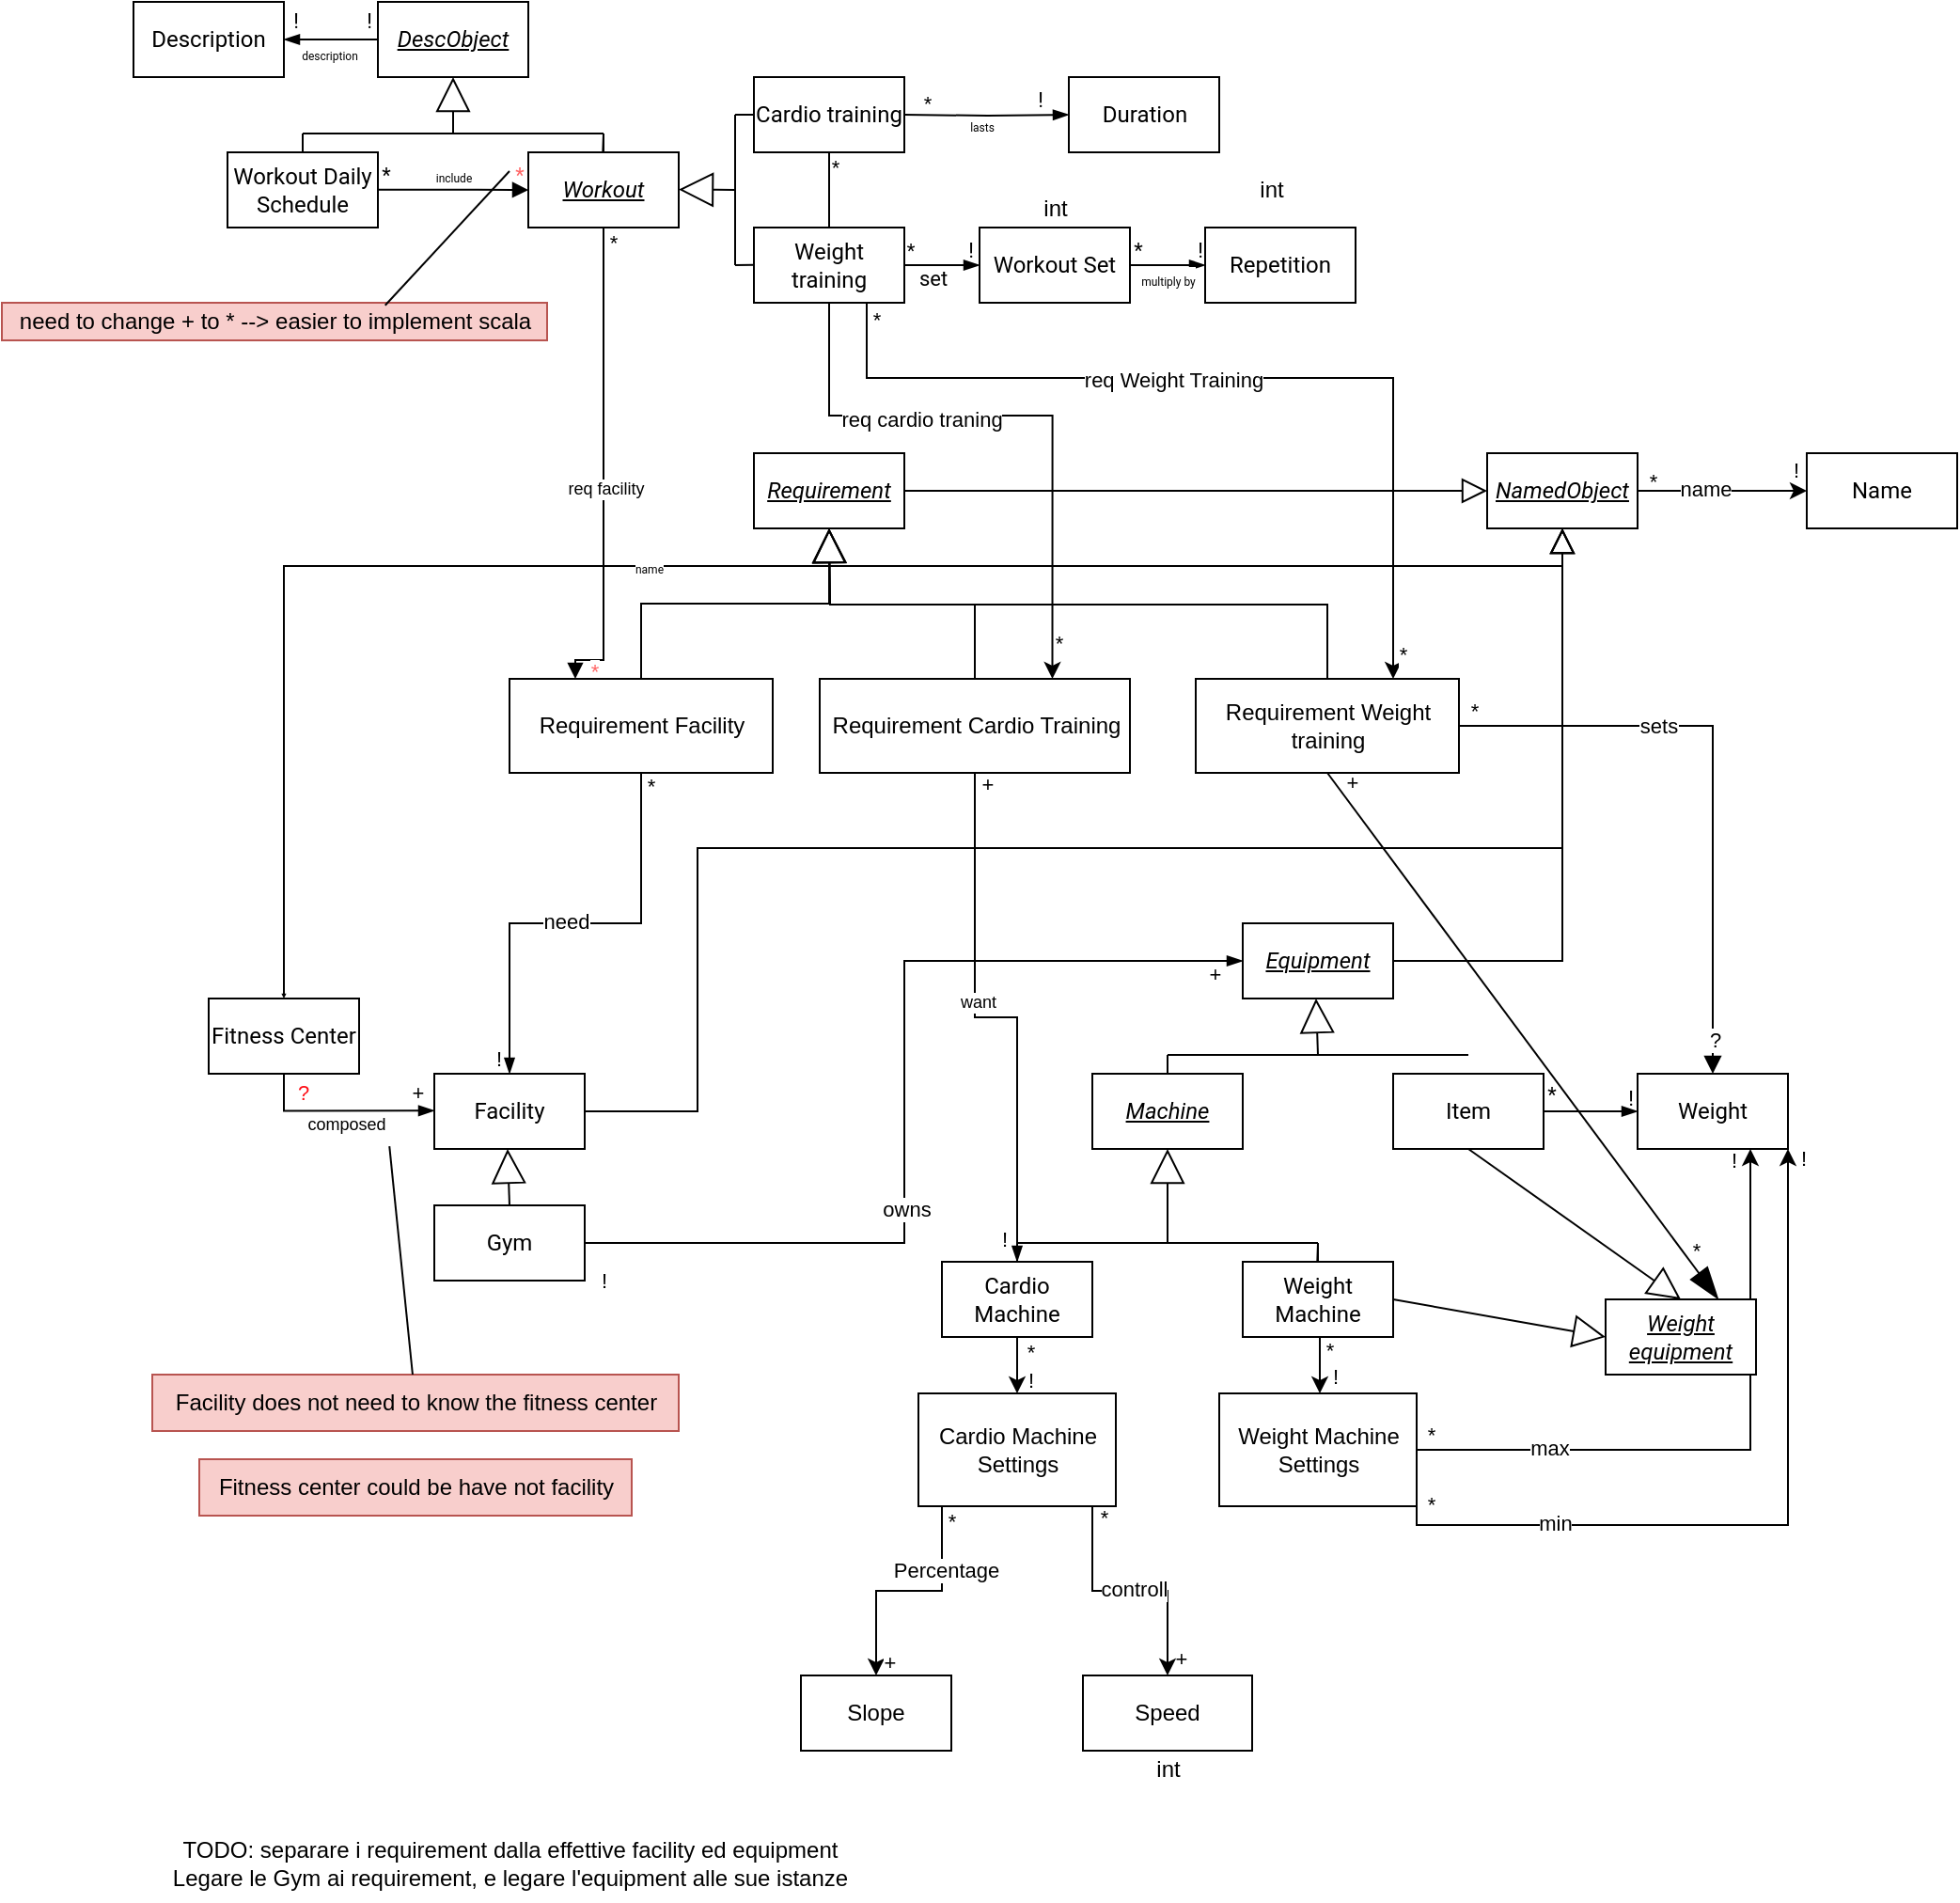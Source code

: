 <mxfile version="22.0.4" type="device">
  <diagram id="2QempQvXkUjVF1YWiOBT" name="Page-1">
    <mxGraphModel dx="1603" dy="498" grid="1" gridSize="10" guides="1" tooltips="1" connect="1" arrows="1" fold="1" page="1" pageScale="1" pageWidth="850" pageHeight="1100" math="0" shadow="0">
      <root>
        <mxCell id="0" />
        <mxCell id="1" parent="0" />
        <mxCell id="2F5MSPOgXOu8C7vcqL_C-9" value="&lt;u&gt;&lt;i&gt;DescObject&lt;/i&gt;&lt;/u&gt;" style="html=1;whiteSpace=wrap;fontFamily=Roboto;fontSource=https%3A%2F%2Ffonts.googleapis.com%2Fcss%3Ffamily%3DRoboto;" parent="1" vertex="1">
          <mxGeometry x="160" y="120" width="80" height="40" as="geometry" />
        </mxCell>
        <mxCell id="2F5MSPOgXOu8C7vcqL_C-26" value="&lt;div&gt;Workout Daily&lt;/div&gt;&lt;div&gt;Schedule&lt;/div&gt;" style="html=1;whiteSpace=wrap;fontFamily=Roboto;fontSource=https%3A%2F%2Ffonts.googleapis.com%2Fcss%3Ffamily%3DRoboto;" parent="1" vertex="1">
          <mxGeometry x="80" y="200" width="80" height="40" as="geometry" />
        </mxCell>
        <mxCell id="2F5MSPOgXOu8C7vcqL_C-27" value="&lt;div&gt;&lt;i&gt;&lt;u&gt;Workout&lt;/u&gt;&lt;/i&gt;&lt;/div&gt;" style="html=1;whiteSpace=wrap;fontFamily=Roboto;fontSource=https%3A%2F%2Ffonts.googleapis.com%2Fcss%3Ffamily%3DRoboto;" parent="1" vertex="1">
          <mxGeometry x="240" y="200" width="80" height="40" as="geometry" />
        </mxCell>
        <mxCell id="2F5MSPOgXOu8C7vcqL_C-28" value="&lt;div&gt;Description&lt;/div&gt;" style="html=1;whiteSpace=wrap;fontFamily=Roboto;fontSource=https%3A%2F%2Ffonts.googleapis.com%2Fcss%3Ffamily%3DRoboto;" parent="1" vertex="1">
          <mxGeometry x="30" y="120" width="80" height="40" as="geometry" />
        </mxCell>
        <mxCell id="JPtvz8hHEwOAzKOJtyuQ-131" style="edgeStyle=orthogonalEdgeStyle;rounded=0;orthogonalLoop=1;jettySize=auto;html=1;exitX=0.5;exitY=1;exitDx=0;exitDy=0;entryX=0.75;entryY=0;entryDx=0;entryDy=0;" edge="1" parent="1" source="2F5MSPOgXOu8C7vcqL_C-29" target="3">
          <mxGeometry relative="1" as="geometry" />
        </mxCell>
        <mxCell id="JPtvz8hHEwOAzKOJtyuQ-132" value="req cardio traning" style="edgeLabel;html=1;align=center;verticalAlign=middle;resizable=0;points=[];" vertex="1" connectable="0" parent="JPtvz8hHEwOAzKOJtyuQ-131">
          <mxGeometry x="-0.054" y="-2" relative="1" as="geometry">
            <mxPoint as="offset" />
          </mxGeometry>
        </mxCell>
        <mxCell id="JPtvz8hHEwOAzKOJtyuQ-133" value="*" style="edgeLabel;html=1;align=center;verticalAlign=middle;resizable=0;points=[];" vertex="1" connectable="0" parent="JPtvz8hHEwOAzKOJtyuQ-131">
          <mxGeometry x="-0.962" y="-2" relative="1" as="geometry">
            <mxPoint x="5" as="offset" />
          </mxGeometry>
        </mxCell>
        <mxCell id="JPtvz8hHEwOAzKOJtyuQ-134" value="*" style="edgeLabel;html=1;align=center;verticalAlign=middle;resizable=0;points=[];" vertex="1" connectable="0" parent="JPtvz8hHEwOAzKOJtyuQ-131">
          <mxGeometry x="0.906" y="-1" relative="1" as="geometry">
            <mxPoint x="4" as="offset" />
          </mxGeometry>
        </mxCell>
        <mxCell id="2F5MSPOgXOu8C7vcqL_C-29" value="&lt;div&gt;Cardio training&lt;/div&gt;" style="html=1;whiteSpace=wrap;fontFamily=Roboto;fontSource=https%3A%2F%2Ffonts.googleapis.com%2Fcss%3Ffamily%3DRoboto;" parent="1" vertex="1">
          <mxGeometry x="360" y="160" width="80" height="40" as="geometry" />
        </mxCell>
        <mxCell id="JPtvz8hHEwOAzKOJtyuQ-135" style="edgeStyle=orthogonalEdgeStyle;rounded=0;orthogonalLoop=1;jettySize=auto;html=1;exitX=0.5;exitY=1;exitDx=0;exitDy=0;" edge="1" parent="1" source="2F5MSPOgXOu8C7vcqL_C-30">
          <mxGeometry relative="1" as="geometry">
            <mxPoint x="400.211" y="280.158" as="targetPoint" />
          </mxGeometry>
        </mxCell>
        <mxCell id="JPtvz8hHEwOAzKOJtyuQ-136" style="edgeStyle=orthogonalEdgeStyle;rounded=0;orthogonalLoop=1;jettySize=auto;html=1;exitX=0.75;exitY=1;exitDx=0;exitDy=0;entryX=0.75;entryY=0;entryDx=0;entryDy=0;" edge="1" parent="1" source="2F5MSPOgXOu8C7vcqL_C-30" target="124">
          <mxGeometry relative="1" as="geometry">
            <Array as="points">
              <mxPoint x="420" y="320" />
              <mxPoint x="700" y="320" />
            </Array>
          </mxGeometry>
        </mxCell>
        <mxCell id="JPtvz8hHEwOAzKOJtyuQ-137" value="*" style="edgeLabel;html=1;align=center;verticalAlign=middle;resizable=0;points=[];" vertex="1" connectable="0" parent="JPtvz8hHEwOAzKOJtyuQ-136">
          <mxGeometry x="-0.962" y="2" relative="1" as="geometry">
            <mxPoint x="3" as="offset" />
          </mxGeometry>
        </mxCell>
        <mxCell id="JPtvz8hHEwOAzKOJtyuQ-138" value="*" style="edgeLabel;html=1;align=center;verticalAlign=middle;resizable=0;points=[];" vertex="1" connectable="0" parent="JPtvz8hHEwOAzKOJtyuQ-136">
          <mxGeometry x="0.943" y="2" relative="1" as="geometry">
            <mxPoint x="3" as="offset" />
          </mxGeometry>
        </mxCell>
        <mxCell id="JPtvz8hHEwOAzKOJtyuQ-139" value="req Weight Training" style="edgeLabel;html=1;align=center;verticalAlign=middle;resizable=0;points=[];" vertex="1" connectable="0" parent="JPtvz8hHEwOAzKOJtyuQ-136">
          <mxGeometry x="-0.156" y="-1" relative="1" as="geometry">
            <mxPoint as="offset" />
          </mxGeometry>
        </mxCell>
        <mxCell id="2F5MSPOgXOu8C7vcqL_C-30" value="&lt;div&gt;Weight training&lt;/div&gt;" style="html=1;whiteSpace=wrap;fontFamily=Roboto;fontSource=https%3A%2F%2Ffonts.googleapis.com%2Fcss%3Ffamily%3DRoboto;" parent="1" vertex="1">
          <mxGeometry x="360" y="240" width="80" height="40" as="geometry" />
        </mxCell>
        <mxCell id="2F5MSPOgXOu8C7vcqL_C-31" value="Workout Set" style="html=1;whiteSpace=wrap;fontFamily=Roboto;fontSource=https%3A%2F%2Ffonts.googleapis.com%2Fcss%3Ffamily%3DRoboto;" parent="1" vertex="1">
          <mxGeometry x="480" y="240" width="80" height="40" as="geometry" />
        </mxCell>
        <mxCell id="2F5MSPOgXOu8C7vcqL_C-32" value="Repetition" style="html=1;whiteSpace=wrap;fontFamily=Roboto;fontSource=https%3A%2F%2Ffonts.googleapis.com%2Fcss%3Ffamily%3DRoboto;" parent="1" vertex="1">
          <mxGeometry x="600" y="240" width="80" height="40" as="geometry" />
        </mxCell>
        <mxCell id="2F5MSPOgXOu8C7vcqL_C-33" value="Duration" style="html=1;whiteSpace=wrap;fontFamily=Roboto;fontSource=https%3A%2F%2Ffonts.googleapis.com%2Fcss%3Ffamily%3DRoboto;" parent="1" vertex="1">
          <mxGeometry x="527.5" y="160" width="80" height="40" as="geometry" />
        </mxCell>
        <mxCell id="2F5MSPOgXOu8C7vcqL_C-34" value="&lt;u&gt;&lt;i&gt;Requirement&lt;/i&gt;&lt;/u&gt;" style="html=1;whiteSpace=wrap;fontFamily=Roboto;fontSource=https%3A%2F%2Ffonts.googleapis.com%2Fcss%3Ffamily%3DRoboto;" parent="1" vertex="1">
          <mxGeometry x="360" y="360" width="80" height="40" as="geometry" />
        </mxCell>
        <mxCell id="119" style="edgeStyle=orthogonalEdgeStyle;rounded=0;orthogonalLoop=1;jettySize=auto;html=1;exitX=1;exitY=0.5;exitDx=0;exitDy=0;entryX=0.5;entryY=1;entryDx=0;entryDy=0;endArrow=block;endFill=0;startSize=16;endSize=11;" parent="1" source="2F5MSPOgXOu8C7vcqL_C-35" target="102" edge="1">
          <mxGeometry relative="1" as="geometry">
            <Array as="points">
              <mxPoint x="330" y="710" />
              <mxPoint x="330" y="570" />
              <mxPoint x="790" y="570" />
            </Array>
          </mxGeometry>
        </mxCell>
        <mxCell id="2F5MSPOgXOu8C7vcqL_C-35" value="&lt;div&gt;Facility&lt;/div&gt;" style="html=1;whiteSpace=wrap;fontFamily=Roboto;fontSource=https%3A%2F%2Ffonts.googleapis.com%2Fcss%3Ffamily%3DRoboto;" parent="1" vertex="1">
          <mxGeometry x="190" y="690" width="80" height="40" as="geometry" />
        </mxCell>
        <mxCell id="108" style="edgeStyle=orthogonalEdgeStyle;html=1;exitX=1;exitY=0.5;exitDx=0;exitDy=0;entryX=0.5;entryY=1;entryDx=0;entryDy=0;endArrow=block;endFill=0;endSize=11;rounded=0;" parent="1" source="2F5MSPOgXOu8C7vcqL_C-36" target="102" edge="1">
          <mxGeometry relative="1" as="geometry" />
        </mxCell>
        <mxCell id="2F5MSPOgXOu8C7vcqL_C-36" value="&lt;i&gt;&lt;u&gt;Equipment&lt;/u&gt;&lt;/i&gt;" style="html=1;whiteSpace=wrap;fontFamily=Roboto;fontSource=https%3A%2F%2Ffonts.googleapis.com%2Fcss%3Ffamily%3DRoboto;" parent="1" vertex="1">
          <mxGeometry x="620" y="610" width="80" height="40" as="geometry" />
        </mxCell>
        <mxCell id="2F5MSPOgXOu8C7vcqL_C-38" value="&lt;i&gt;&lt;u&gt;Machine&lt;/u&gt;&lt;/i&gt;" style="html=1;whiteSpace=wrap;fontFamily=Roboto;fontSource=https%3A%2F%2Ffonts.googleapis.com%2Fcss%3Ffamily%3DRoboto;" parent="1" vertex="1">
          <mxGeometry x="540" y="690" width="80" height="40" as="geometry" />
        </mxCell>
        <mxCell id="127" style="rounded=0;orthogonalLoop=1;jettySize=auto;html=1;exitX=0.5;exitY=1;exitDx=0;exitDy=0;entryX=0.5;entryY=0;entryDx=0;entryDy=0;endArrow=block;endFill=0;endSize=15;" parent="1" source="2F5MSPOgXOu8C7vcqL_C-39" target="126" edge="1">
          <mxGeometry relative="1" as="geometry" />
        </mxCell>
        <mxCell id="2F5MSPOgXOu8C7vcqL_C-39" value="Item" style="html=1;whiteSpace=wrap;fontFamily=Roboto;fontSource=https%3A%2F%2Ffonts.googleapis.com%2Fcss%3Ffamily%3DRoboto;" parent="1" vertex="1">
          <mxGeometry x="700" y="690" width="80" height="40" as="geometry" />
        </mxCell>
        <mxCell id="2F5MSPOgXOu8C7vcqL_C-40" value="Weight" style="html=1;whiteSpace=wrap;fontFamily=Roboto;fontSource=https%3A%2F%2Ffonts.googleapis.com%2Fcss%3Ffamily%3DRoboto;" parent="1" vertex="1">
          <mxGeometry x="830" y="690" width="80" height="40" as="geometry" />
        </mxCell>
        <mxCell id="25" style="edgeStyle=elbowEdgeStyle;html=1;exitX=1;exitY=0.5;exitDx=0;exitDy=0;entryX=0;entryY=0.5;entryDx=0;entryDy=0;startArrow=none;startFill=0;endArrow=blockThin;endFill=1;rounded=0;" parent="1" source="2F5MSPOgXOu8C7vcqL_C-43" target="2F5MSPOgXOu8C7vcqL_C-36" edge="1">
          <mxGeometry relative="1" as="geometry">
            <Array as="points">
              <mxPoint x="440" y="710" />
            </Array>
          </mxGeometry>
        </mxCell>
        <mxCell id="26" value="owns" style="edgeLabel;html=1;align=center;verticalAlign=middle;resizable=0;points=[];" parent="25" vertex="1" connectable="0">
          <mxGeometry x="-0.246" y="-1" relative="1" as="geometry">
            <mxPoint as="offset" />
          </mxGeometry>
        </mxCell>
        <mxCell id="36" value="+" style="edgeLabel;html=1;align=center;verticalAlign=middle;resizable=0;points=[];labelBackgroundColor=none;" parent="25" vertex="1" connectable="0">
          <mxGeometry x="-0.97" relative="1" as="geometry">
            <mxPoint x="327" y="-143" as="offset" />
          </mxGeometry>
        </mxCell>
        <mxCell id="37" value="!" style="edgeLabel;html=1;align=center;verticalAlign=middle;resizable=0;points=[];" parent="25" vertex="1" connectable="0">
          <mxGeometry x="0.952" relative="1" as="geometry">
            <mxPoint x="-328" y="170" as="offset" />
          </mxGeometry>
        </mxCell>
        <mxCell id="2F5MSPOgXOu8C7vcqL_C-43" value="&lt;div&gt;Gym&lt;/div&gt;" style="html=1;whiteSpace=wrap;fontFamily=Roboto;fontSource=https%3A%2F%2Ffonts.googleapis.com%2Fcss%3Ffamily%3DRoboto;" parent="1" vertex="1">
          <mxGeometry x="190" y="760" width="80" height="40" as="geometry" />
        </mxCell>
        <mxCell id="2F5MSPOgXOu8C7vcqL_C-44" value="Fitness Center" style="html=1;whiteSpace=wrap;fontFamily=Roboto;fontSource=https%3A%2F%2Ffonts.googleapis.com%2Fcss%3Ffamily%3DRoboto;" parent="1" vertex="1">
          <mxGeometry x="70" y="650" width="80" height="40" as="geometry" />
        </mxCell>
        <mxCell id="2F5MSPOgXOu8C7vcqL_C-46" value="" style="endArrow=block;endSize=16;endFill=0;html=1;rounded=0;entryX=0.5;entryY=1;entryDx=0;entryDy=0;fontFamily=Roboto;fontSource=https%3A%2F%2Ffonts.googleapis.com%2Fcss%3Ffamily%3DRoboto;" parent="1" target="2F5MSPOgXOu8C7vcqL_C-9" edge="1">
          <mxGeometry width="160" relative="1" as="geometry">
            <mxPoint x="200" y="190" as="sourcePoint" />
            <mxPoint x="198.98" y="160" as="targetPoint" />
            <Array as="points" />
          </mxGeometry>
        </mxCell>
        <mxCell id="2F5MSPOgXOu8C7vcqL_C-48" value="" style="endArrow=block;endSize=16;endFill=0;html=1;rounded=0;fontFamily=Roboto;fontSource=https%3A%2F%2Ffonts.googleapis.com%2Fcss%3Ffamily%3DRoboto;" parent="1" edge="1">
          <mxGeometry width="160" relative="1" as="geometry">
            <mxPoint x="350" y="220" as="sourcePoint" />
            <mxPoint x="320" y="219.76" as="targetPoint" />
            <Array as="points" />
          </mxGeometry>
        </mxCell>
        <mxCell id="2F5MSPOgXOu8C7vcqL_C-53" value="" style="endArrow=none;html=1;edgeStyle=orthogonalEdgeStyle;rounded=0;fontFamily=Roboto;fontSource=https%3A%2F%2Ffonts.googleapis.com%2Fcss%3Ffamily%3DRoboto;" parent="1" edge="1">
          <mxGeometry relative="1" as="geometry">
            <mxPoint x="120" y="190" as="sourcePoint" />
            <mxPoint x="280" y="190" as="targetPoint" />
          </mxGeometry>
        </mxCell>
        <mxCell id="2F5MSPOgXOu8C7vcqL_C-55" value="" style="endArrow=none;html=1;edgeStyle=orthogonalEdgeStyle;rounded=0;exitX=0.5;exitY=0;exitDx=0;exitDy=0;fontFamily=Roboto;fontSource=https%3A%2F%2Ffonts.googleapis.com%2Fcss%3Ffamily%3DRoboto;" parent="1" source="2F5MSPOgXOu8C7vcqL_C-26" edge="1">
          <mxGeometry relative="1" as="geometry">
            <mxPoint x="130" y="200" as="sourcePoint" />
            <mxPoint x="120" y="190" as="targetPoint" />
          </mxGeometry>
        </mxCell>
        <mxCell id="2F5MSPOgXOu8C7vcqL_C-56" value="" style="endArrow=none;html=1;edgeStyle=orthogonalEdgeStyle;rounded=0;fontFamily=Roboto;fontSource=https%3A%2F%2Ffonts.googleapis.com%2Fcss%3Ffamily%3DRoboto;" parent="1" edge="1">
          <mxGeometry relative="1" as="geometry">
            <mxPoint x="280" y="200" as="sourcePoint" />
            <mxPoint x="279.65" y="200" as="targetPoint" />
            <Array as="points">
              <mxPoint x="279.65" y="190" />
              <mxPoint x="279.65" y="190" />
            </Array>
          </mxGeometry>
        </mxCell>
        <mxCell id="2F5MSPOgXOu8C7vcqL_C-57" value="" style="endArrow=none;html=1;edgeStyle=orthogonalEdgeStyle;rounded=0;fontFamily=Roboto;fontSource=https%3A%2F%2Ffonts.googleapis.com%2Fcss%3Ffamily%3DRoboto;" parent="1" edge="1">
          <mxGeometry relative="1" as="geometry">
            <mxPoint x="350" y="180" as="sourcePoint" />
            <mxPoint x="350" y="260" as="targetPoint" />
          </mxGeometry>
        </mxCell>
        <mxCell id="2F5MSPOgXOu8C7vcqL_C-59" value="" style="endArrow=none;html=1;edgeStyle=orthogonalEdgeStyle;rounded=0;fontFamily=Roboto;fontSource=https%3A%2F%2Ffonts.googleapis.com%2Fcss%3Ffamily%3DRoboto;" parent="1" edge="1">
          <mxGeometry relative="1" as="geometry">
            <mxPoint x="350" y="260" as="sourcePoint" />
            <mxPoint x="360" y="259.93" as="targetPoint" />
            <Array as="points">
              <mxPoint x="350" y="259.93" />
              <mxPoint x="350" y="259.93" />
            </Array>
          </mxGeometry>
        </mxCell>
        <mxCell id="2F5MSPOgXOu8C7vcqL_C-60" value="" style="endArrow=none;html=1;edgeStyle=orthogonalEdgeStyle;rounded=0;fontFamily=Roboto;fontSource=https%3A%2F%2Ffonts.googleapis.com%2Fcss%3Ffamily%3DRoboto;" parent="1" edge="1">
          <mxGeometry relative="1" as="geometry">
            <mxPoint x="350" y="180.03" as="sourcePoint" />
            <mxPoint x="360" y="179.96" as="targetPoint" />
            <Array as="points">
              <mxPoint x="350" y="179.96" />
              <mxPoint x="350" y="179.96" />
            </Array>
          </mxGeometry>
        </mxCell>
        <mxCell id="2F5MSPOgXOu8C7vcqL_C-63" value="" style="endArrow=blockThin;html=1;edgeStyle=orthogonalEdgeStyle;rounded=0;fontFamily=Roboto;fontSource=https%3A%2F%2Ffonts.googleapis.com%2Fcss%3Ffamily%3DRoboto;endFill=1;entryX=0;entryY=0.5;entryDx=0;entryDy=0;" parent="1" edge="1" target="2F5MSPOgXOu8C7vcqL_C-33">
          <mxGeometry relative="1" as="geometry">
            <mxPoint x="440" y="180" as="sourcePoint" />
            <mxPoint x="480" y="180" as="targetPoint" />
          </mxGeometry>
        </mxCell>
        <mxCell id="2F5MSPOgXOu8C7vcqL_C-89" value="!" style="edgeLabel;html=1;align=center;verticalAlign=middle;resizable=0;points=[];rotation=0;fontFamily=Roboto;fontSource=https%3A%2F%2Ffonts.googleapis.com%2Fcss%3Ffamily%3DRoboto;labelBackgroundColor=none;" parent="2F5MSPOgXOu8C7vcqL_C-63" vertex="1" connectable="0">
          <mxGeometry x="0.526" relative="1" as="geometry">
            <mxPoint x="5" y="-8" as="offset" />
          </mxGeometry>
        </mxCell>
        <mxCell id="2F5MSPOgXOu8C7vcqL_C-111" value="lasts" style="edgeLabel;html=1;align=center;verticalAlign=middle;resizable=0;points=[];fontSize=6;fontFamily=Roboto;fontSource=https%3A%2F%2Ffonts.googleapis.com%2Fcss%3Ffamily%3DRoboto;" parent="2F5MSPOgXOu8C7vcqL_C-63" vertex="1" connectable="0">
          <mxGeometry x="-0.079" y="-1" relative="1" as="geometry">
            <mxPoint y="4" as="offset" />
          </mxGeometry>
        </mxCell>
        <mxCell id="91" value="*" style="edgeLabel;html=1;align=center;verticalAlign=middle;resizable=0;points=[];labelBackgroundColor=none;" parent="2F5MSPOgXOu8C7vcqL_C-63" vertex="1" connectable="0">
          <mxGeometry x="-0.736" y="-1" relative="1" as="geometry">
            <mxPoint y="-7" as="offset" />
          </mxGeometry>
        </mxCell>
        <mxCell id="2F5MSPOgXOu8C7vcqL_C-64" value="" style="endArrow=blockThin;html=1;edgeStyle=orthogonalEdgeStyle;rounded=0;fontFamily=Roboto;fontSource=https%3A%2F%2Ffonts.googleapis.com%2Fcss%3Ffamily%3DRoboto;endFill=1;" parent="1" edge="1">
          <mxGeometry relative="1" as="geometry">
            <mxPoint x="440" y="269.9" as="sourcePoint" />
            <mxPoint x="480" y="260" as="targetPoint" />
            <Array as="points">
              <mxPoint x="440" y="260" />
              <mxPoint x="480" y="260" />
            </Array>
          </mxGeometry>
        </mxCell>
        <mxCell id="2F5MSPOgXOu8C7vcqL_C-96" value="*" style="edgeLabel;html=1;align=center;verticalAlign=middle;resizable=0;points=[];fontFamily=Roboto;fontSource=https%3A%2F%2Ffonts.googleapis.com%2Fcss%3Ffamily%3DRoboto;fontSize=10;" parent="2F5MSPOgXOu8C7vcqL_C-64" vertex="1" connectable="0">
          <mxGeometry x="-0.522" relative="1" as="geometry">
            <mxPoint x="1" y="-8" as="offset" />
          </mxGeometry>
        </mxCell>
        <mxCell id="2F5MSPOgXOu8C7vcqL_C-97" value="!" style="edgeLabel;html=1;align=center;verticalAlign=middle;resizable=0;points=[];rotation=0;fontFamily=Roboto;fontSource=https%3A%2F%2Ffonts.googleapis.com%2Fcss%3Ffamily%3DRoboto;labelBackgroundColor=none;" parent="2F5MSPOgXOu8C7vcqL_C-64" vertex="1" connectable="0">
          <mxGeometry x="0.452" relative="1" as="geometry">
            <mxPoint x="9" y="-8" as="offset" />
          </mxGeometry>
        </mxCell>
        <mxCell id="2F5MSPOgXOu8C7vcqL_C-112" value="set" style="edgeLabel;html=1;align=center;verticalAlign=middle;resizable=0;points=[];fontFamily=Roboto;fontSource=https%3A%2F%2Ffonts.googleapis.com%2Fcss%3Ffamily%3DRoboto;" parent="2F5MSPOgXOu8C7vcqL_C-64" vertex="1" connectable="0">
          <mxGeometry x="0.027" y="-1" relative="1" as="geometry">
            <mxPoint x="-1" y="6" as="offset" />
          </mxGeometry>
        </mxCell>
        <mxCell id="2F5MSPOgXOu8C7vcqL_C-65" value="" style="endArrow=blockThin;html=1;edgeStyle=orthogonalEdgeStyle;rounded=0;fontFamily=Roboto;fontSource=https%3A%2F%2Ffonts.googleapis.com%2Fcss%3Ffamily%3DRoboto;endFill=1;startArrow=none;startFill=0;exitX=1;exitY=0.5;exitDx=0;exitDy=0;entryX=0;entryY=0.5;entryDx=0;entryDy=0;" parent="1" source="2F5MSPOgXOu8C7vcqL_C-31" target="2F5MSPOgXOu8C7vcqL_C-32" edge="1">
          <mxGeometry relative="1" as="geometry">
            <mxPoint x="590" y="200" as="sourcePoint" />
            <mxPoint x="630" y="200" as="targetPoint" />
            <Array as="points">
              <mxPoint x="580" y="260" />
              <mxPoint x="580" y="260" />
            </Array>
          </mxGeometry>
        </mxCell>
        <mxCell id="2F5MSPOgXOu8C7vcqL_C-98" value="*" style="edgeLabel;html=1;align=center;verticalAlign=middle;resizable=0;points=[];fontFamily=Roboto;fontSource=https%3A%2F%2Ffonts.googleapis.com%2Fcss%3Ffamily%3DRoboto;labelBackgroundColor=none;" parent="2F5MSPOgXOu8C7vcqL_C-65" vertex="1" connectable="0">
          <mxGeometry x="-0.531" y="1" relative="1" as="geometry">
            <mxPoint x="-6" y="-7" as="offset" />
          </mxGeometry>
        </mxCell>
        <mxCell id="2F5MSPOgXOu8C7vcqL_C-99" value="!" style="edgeLabel;html=1;align=center;verticalAlign=middle;resizable=0;points=[];rotation=0;fontFamily=Roboto;fontSource=https%3A%2F%2Ffonts.googleapis.com%2Fcss%3Ffamily%3DRoboto;labelBackgroundColor=none;" parent="2F5MSPOgXOu8C7vcqL_C-65" vertex="1" connectable="0">
          <mxGeometry x="0.576" y="-1" relative="1" as="geometry">
            <mxPoint x="5" y="-9" as="offset" />
          </mxGeometry>
        </mxCell>
        <mxCell id="2F5MSPOgXOu8C7vcqL_C-113" value="&lt;font style=&quot;font-size: 6px;&quot;&gt;multiply by&lt;/font&gt;" style="edgeLabel;html=1;align=center;verticalAlign=middle;resizable=0;points=[];fontFamily=Roboto;fontSource=https%3A%2F%2Ffonts.googleapis.com%2Fcss%3Ffamily%3DRoboto;" parent="2F5MSPOgXOu8C7vcqL_C-65" vertex="1" connectable="0">
          <mxGeometry x="-0.03" y="-1" relative="1" as="geometry">
            <mxPoint y="6" as="offset" />
          </mxGeometry>
        </mxCell>
        <mxCell id="2F5MSPOgXOu8C7vcqL_C-67" value="" style="endArrow=none;html=1;edgeStyle=orthogonalEdgeStyle;rounded=0;exitX=0.5;exitY=0;exitDx=0;exitDy=0;fontFamily=Roboto;fontSource=https%3A%2F%2Ffonts.googleapis.com%2Fcss%3Ffamily%3DRoboto;" parent="1" edge="1">
          <mxGeometry relative="1" as="geometry">
            <mxPoint x="319.83" y="440" as="sourcePoint" />
            <mxPoint x="320" y="440" as="targetPoint" />
          </mxGeometry>
        </mxCell>
        <mxCell id="2F5MSPOgXOu8C7vcqL_C-70" value="" style="endArrow=block;html=1;edgeStyle=orthogonalEdgeStyle;rounded=0;startArrow=none;startFill=0;endFill=1;fontFamily=Roboto;fontSource=https%3A%2F%2Ffonts.googleapis.com%2Fcss%3Ffamily%3DRoboto;entryX=0.25;entryY=0;entryDx=0;entryDy=0;exitX=0.5;exitY=1;exitDx=0;exitDy=0;" parent="1" source="2F5MSPOgXOu8C7vcqL_C-27" edge="1" target="2">
          <mxGeometry relative="1" as="geometry">
            <mxPoint x="280" y="230" as="sourcePoint" />
            <mxPoint x="300" y="470" as="targetPoint" />
            <Array as="points">
              <mxPoint x="280" y="470" />
              <mxPoint x="265" y="470" />
            </Array>
          </mxGeometry>
        </mxCell>
        <mxCell id="sfomzFhaXuzBr-5Kidbq-1" value="req facility" style="edgeLabel;html=1;align=center;verticalAlign=middle;resizable=0;points=[];fontSize=9;" parent="2F5MSPOgXOu8C7vcqL_C-70" connectable="0" vertex="1">
          <mxGeometry x="0.142" y="1" relative="1" as="geometry">
            <mxPoint y="-7" as="offset" />
          </mxGeometry>
        </mxCell>
        <mxCell id="KLTFEX1qhUFmZQi5NeGx-10" value="&lt;font color=&quot;#ff6666&quot;&gt;*&lt;/font&gt;" style="edgeLabel;html=1;align=center;verticalAlign=middle;resizable=0;points=[];" parent="2F5MSPOgXOu8C7vcqL_C-70" connectable="0" vertex="1">
          <mxGeometry x="0.884" y="2" relative="1" as="geometry">
            <mxPoint x="5" y="4" as="offset" />
          </mxGeometry>
        </mxCell>
        <mxCell id="88" value="*" style="edgeLabel;html=1;align=center;verticalAlign=middle;resizable=0;points=[];" parent="2F5MSPOgXOu8C7vcqL_C-70" vertex="1" connectable="0">
          <mxGeometry x="-0.942" y="-1" relative="1" as="geometry">
            <mxPoint x="6" as="offset" />
          </mxGeometry>
        </mxCell>
        <mxCell id="2F5MSPOgXOu8C7vcqL_C-72" value="" style="endArrow=blockThin;html=1;edgeStyle=orthogonalEdgeStyle;rounded=0;exitX=0.5;exitY=1;exitDx=0;exitDy=0;fontFamily=Roboto;fontSource=https%3A%2F%2Ffonts.googleapis.com%2Fcss%3Ffamily%3DRoboto;startArrow=none;startFill=0;endFill=1;" parent="1" source="2F5MSPOgXOu8C7vcqL_C-44" edge="1">
          <mxGeometry relative="1" as="geometry">
            <mxPoint x="30" y="709.66" as="sourcePoint" />
            <mxPoint x="190" y="709.66" as="targetPoint" />
            <Array as="points">
              <mxPoint x="110" y="710" />
            </Array>
          </mxGeometry>
        </mxCell>
        <mxCell id="KLTFEX1qhUFmZQi5NeGx-8" value="composed" style="edgeLabel;html=1;align=center;verticalAlign=middle;resizable=0;points=[];fontSize=9;" parent="2F5MSPOgXOu8C7vcqL_C-72" connectable="0" vertex="1">
          <mxGeometry x="0.047" y="-2" relative="1" as="geometry">
            <mxPoint y="5" as="offset" />
          </mxGeometry>
        </mxCell>
        <mxCell id="35" value="?" style="edgeLabel;html=1;align=center;verticalAlign=middle;resizable=0;points=[];labelBackgroundColor=none;fontColor=#FF0F17;" parent="2F5MSPOgXOu8C7vcqL_C-72" vertex="1" connectable="0">
          <mxGeometry x="-0.9" y="-1" relative="1" as="geometry">
            <mxPoint x="11" y="5" as="offset" />
          </mxGeometry>
        </mxCell>
        <mxCell id="41" value="+" style="edgeLabel;html=1;align=center;verticalAlign=middle;resizable=0;points=[];labelBackgroundColor=none;" parent="2F5MSPOgXOu8C7vcqL_C-72" vertex="1" connectable="0">
          <mxGeometry x="0.903" y="1" relative="1" as="geometry">
            <mxPoint x="-5" y="-9" as="offset" />
          </mxGeometry>
        </mxCell>
        <mxCell id="2F5MSPOgXOu8C7vcqL_C-73" value="" style="endArrow=block;html=1;edgeStyle=orthogonalEdgeStyle;rounded=0;entryX=0.5;entryY=0;entryDx=0;entryDy=0;fontFamily=Roboto;fontSource=https%3A%2F%2Ffonts.googleapis.com%2Fcss%3Ffamily%3DRoboto;startArrow=block;startFill=0;exitX=0.5;exitY=1;exitDx=0;exitDy=0;endFill=0;endSize=0;targetPerimeterSpacing=8;startSize=11;" parent="1" source="102" target="2F5MSPOgXOu8C7vcqL_C-44" edge="1">
          <mxGeometry relative="1" as="geometry">
            <mxPoint x="750" y="380" as="sourcePoint" />
            <mxPoint x="415" y="330" as="targetPoint" />
            <Array as="points">
              <mxPoint x="790" y="420" />
              <mxPoint x="110" y="420" />
            </Array>
          </mxGeometry>
        </mxCell>
        <mxCell id="2F5MSPOgXOu8C7vcqL_C-114" value="&lt;font style=&quot;font-size: 6px;&quot;&gt;name&lt;/font&gt;" style="edgeLabel;html=1;align=center;verticalAlign=middle;resizable=0;points=[];fontFamily=Roboto;fontSource=https%3A%2F%2Ffonts.googleapis.com%2Fcss%3Ffamily%3DRoboto;" parent="2F5MSPOgXOu8C7vcqL_C-73" vertex="1" connectable="0">
          <mxGeometry x="0.064" y="2" relative="1" as="geometry">
            <mxPoint x="-11" y="-2" as="offset" />
          </mxGeometry>
        </mxCell>
        <mxCell id="2F5MSPOgXOu8C7vcqL_C-76" value="" style="endArrow=block;endSize=16;endFill=0;html=1;rounded=0;fontFamily=Roboto;fontSource=https%3A%2F%2Ffonts.googleapis.com%2Fcss%3Ffamily%3DRoboto;" parent="1" edge="1">
          <mxGeometry width="160" relative="1" as="geometry">
            <mxPoint x="230" y="760" as="sourcePoint" />
            <mxPoint x="228.98" y="730" as="targetPoint" />
            <Array as="points" />
          </mxGeometry>
        </mxCell>
        <mxCell id="2F5MSPOgXOu8C7vcqL_C-80" value="" style="endArrow=block;endSize=16;endFill=0;html=1;rounded=0;fontFamily=Roboto;fontSource=https%3A%2F%2Ffonts.googleapis.com%2Fcss%3Ffamily%3DRoboto;" parent="1" edge="1">
          <mxGeometry width="160" relative="1" as="geometry">
            <mxPoint x="660" y="680" as="sourcePoint" />
            <mxPoint x="658.98" y="650" as="targetPoint" />
            <Array as="points" />
          </mxGeometry>
        </mxCell>
        <mxCell id="2F5MSPOgXOu8C7vcqL_C-81" value="" style="endArrow=none;html=1;edgeStyle=orthogonalEdgeStyle;rounded=0;fontFamily=Roboto;fontSource=https%3A%2F%2Ffonts.googleapis.com%2Fcss%3Ffamily%3DRoboto;" parent="1" edge="1">
          <mxGeometry relative="1" as="geometry">
            <mxPoint x="580" y="680" as="sourcePoint" />
            <mxPoint x="740" y="680" as="targetPoint" />
          </mxGeometry>
        </mxCell>
        <mxCell id="2F5MSPOgXOu8C7vcqL_C-82" value="" style="endArrow=none;html=1;edgeStyle=orthogonalEdgeStyle;rounded=0;exitX=0.5;exitY=0;exitDx=0;exitDy=0;fontFamily=Roboto;fontSource=https%3A%2F%2Ffonts.googleapis.com%2Fcss%3Ffamily%3DRoboto;" parent="1" edge="1">
          <mxGeometry relative="1" as="geometry">
            <mxPoint x="580" y="690" as="sourcePoint" />
            <mxPoint x="580" y="680" as="targetPoint" />
          </mxGeometry>
        </mxCell>
        <mxCell id="2F5MSPOgXOu8C7vcqL_C-86" value="" style="endArrow=none;html=1;edgeStyle=orthogonalEdgeStyle;rounded=0;entryX=0;entryY=0.5;entryDx=0;entryDy=0;fontFamily=Roboto;fontSource=https%3A%2F%2Ffonts.googleapis.com%2Fcss%3Ffamily%3DRoboto;startArrow=blockThin;startFill=1;exitX=1;exitY=0.5;exitDx=0;exitDy=0;" parent="1" source="2F5MSPOgXOu8C7vcqL_C-28" target="2F5MSPOgXOu8C7vcqL_C-9" edge="1">
          <mxGeometry relative="1" as="geometry">
            <mxPoint x="120" y="140" as="sourcePoint" />
            <mxPoint x="160" y="139.7" as="targetPoint" />
            <Array as="points" />
          </mxGeometry>
        </mxCell>
        <mxCell id="2F5MSPOgXOu8C7vcqL_C-90" value="!" style="edgeLabel;html=1;align=center;verticalAlign=middle;resizable=0;points=[];fontFamily=Roboto;fontSource=https%3A%2F%2Ffonts.googleapis.com%2Fcss%3Ffamily%3DRoboto;" parent="2F5MSPOgXOu8C7vcqL_C-86" vertex="1" connectable="0">
          <mxGeometry x="-0.826" relative="1" as="geometry">
            <mxPoint x="1" y="-10" as="offset" />
          </mxGeometry>
        </mxCell>
        <mxCell id="2F5MSPOgXOu8C7vcqL_C-91" value="!" style="edgeLabel;html=1;align=center;verticalAlign=middle;resizable=0;points=[];fontFamily=Roboto;fontSource=https%3A%2F%2Ffonts.googleapis.com%2Fcss%3Ffamily%3DRoboto;" parent="2F5MSPOgXOu8C7vcqL_C-86" vertex="1" connectable="0">
          <mxGeometry x="0.79" relative="1" as="geometry">
            <mxPoint y="-10" as="offset" />
          </mxGeometry>
        </mxCell>
        <mxCell id="2F5MSPOgXOu8C7vcqL_C-109" value="&lt;font style=&quot;font-size: 6px;&quot;&gt;description&lt;/font&gt;" style="edgeLabel;html=1;align=center;verticalAlign=top;resizable=0;points=[];fontFamily=Roboto;fontSource=https%3A%2F%2Ffonts.googleapis.com%2Fcss%3Ffamily%3DRoboto;labelBackgroundColor=none;" parent="2F5MSPOgXOu8C7vcqL_C-86" vertex="1" connectable="0">
          <mxGeometry x="-0.071" y="-1" relative="1" as="geometry">
            <mxPoint x="1" y="-7" as="offset" />
          </mxGeometry>
        </mxCell>
        <mxCell id="2F5MSPOgXOu8C7vcqL_C-87" value="" style="endArrow=blockThin;html=1;edgeStyle=orthogonalEdgeStyle;rounded=0;entryX=0;entryY=0.5;entryDx=0;entryDy=0;fontFamily=Roboto;fontSource=https%3A%2F%2Ffonts.googleapis.com%2Fcss%3Ffamily%3DRoboto;exitX=1;exitY=0.5;exitDx=0;exitDy=0;endFill=1;" parent="1" source="2F5MSPOgXOu8C7vcqL_C-39" target="2F5MSPOgXOu8C7vcqL_C-40" edge="1">
          <mxGeometry relative="1" as="geometry">
            <mxPoint x="740" y="730.3" as="sourcePoint" />
            <mxPoint x="790" y="740" as="targetPoint" />
            <Array as="points" />
          </mxGeometry>
        </mxCell>
        <mxCell id="2F5MSPOgXOu8C7vcqL_C-106" value="*" style="edgeLabel;html=1;align=center;verticalAlign=middle;resizable=0;points=[];fontFamily=Roboto;fontSource=https%3A%2F%2Ffonts.googleapis.com%2Fcss%3Ffamily%3DRoboto;" parent="2F5MSPOgXOu8C7vcqL_C-87" vertex="1" connectable="0">
          <mxGeometry x="-0.669" y="1" relative="1" as="geometry">
            <mxPoint x="-5" y="-8" as="offset" />
          </mxGeometry>
        </mxCell>
        <mxCell id="2F5MSPOgXOu8C7vcqL_C-107" value="!" style="edgeLabel;html=1;align=center;verticalAlign=middle;resizable=0;points=[];rotation=0;fontFamily=Roboto;fontSource=https%3A%2F%2Ffonts.googleapis.com%2Fcss%3Ffamily%3DRoboto;labelBackgroundColor=none;" parent="2F5MSPOgXOu8C7vcqL_C-87" vertex="1" connectable="0">
          <mxGeometry x="0.72" relative="1" as="geometry">
            <mxPoint x="3" y="-7" as="offset" />
          </mxGeometry>
        </mxCell>
        <mxCell id="2F5MSPOgXOu8C7vcqL_C-92" value="" style="endArrow=block;html=1;edgeStyle=orthogonalEdgeStyle;rounded=0;entryX=0;entryY=0.5;entryDx=0;entryDy=0;fontFamily=Roboto;fontSource=https%3A%2F%2Ffonts.googleapis.com%2Fcss%3Ffamily%3DRoboto;endFill=1;" parent="1" target="2F5MSPOgXOu8C7vcqL_C-27" edge="1">
          <mxGeometry relative="1" as="geometry">
            <mxPoint x="160" y="219.89" as="sourcePoint" />
            <mxPoint x="200" y="219.89" as="targetPoint" />
            <Array as="points">
              <mxPoint x="200" y="220" />
            </Array>
          </mxGeometry>
        </mxCell>
        <mxCell id="2F5MSPOgXOu8C7vcqL_C-93" value="*" style="edgeLabel;html=1;align=center;verticalAlign=middle;resizable=0;points=[];fontFamily=Roboto;fontSource=https%3A%2F%2Ffonts.googleapis.com%2Fcss%3Ffamily%3DRoboto;labelBackgroundColor=none;" parent="2F5MSPOgXOu8C7vcqL_C-92" vertex="1" connectable="0">
          <mxGeometry x="-0.826" relative="1" as="geometry">
            <mxPoint x="-3" y="-8" as="offset" />
          </mxGeometry>
        </mxCell>
        <mxCell id="2F5MSPOgXOu8C7vcqL_C-94" value="*" style="edgeLabel;html=1;align=center;verticalAlign=middle;resizable=0;points=[];fontFamily=Roboto;fontSource=https%3A%2F%2Ffonts.googleapis.com%2Fcss%3Ffamily%3DRoboto;labelBackgroundColor=none;fontColor=#FF6666;" parent="2F5MSPOgXOu8C7vcqL_C-92" vertex="1" connectable="0">
          <mxGeometry x="0.79" relative="1" as="geometry">
            <mxPoint x="3" y="-8" as="offset" />
          </mxGeometry>
        </mxCell>
        <mxCell id="2F5MSPOgXOu8C7vcqL_C-110" value="&lt;font data-font-src=&quot;https://fonts.googleapis.com/css?family=Roboto&quot; style=&quot;font-size: 6px;&quot;&gt;include&lt;/font&gt;" style="edgeLabel;html=1;align=center;verticalAlign=middle;resizable=0;points=[];fontFamily=Roboto;fontSource=https%3A%2F%2Ffonts.googleapis.com%2Fcss%3Ffamily%3DRoboto;" parent="2F5MSPOgXOu8C7vcqL_C-92" vertex="1" connectable="0">
          <mxGeometry x="-0.146" y="-1" relative="1" as="geometry">
            <mxPoint x="6" y="-9" as="offset" />
          </mxGeometry>
        </mxCell>
        <mxCell id="57" style="edgeStyle=orthogonalEdgeStyle;rounded=0;html=1;exitX=0.5;exitY=1;exitDx=0;exitDy=0;strokeColor=#000000;" parent="1" source="KLTFEX1qhUFmZQi5NeGx-1" target="54" edge="1">
          <mxGeometry relative="1" as="geometry" />
        </mxCell>
        <mxCell id="84" value="!" style="edgeLabel;html=1;align=center;verticalAlign=middle;resizable=0;points=[];labelBackgroundColor=none;" parent="57" vertex="1" connectable="0">
          <mxGeometry x="0.533" relative="1" as="geometry">
            <mxPoint x="7" as="offset" />
          </mxGeometry>
        </mxCell>
        <mxCell id="85" value="*" style="edgeLabel;html=1;align=center;verticalAlign=middle;resizable=0;points=[];labelBackgroundColor=none;" parent="57" vertex="1" connectable="0">
          <mxGeometry x="-0.773" y="-1" relative="1" as="geometry">
            <mxPoint x="8" y="4" as="offset" />
          </mxGeometry>
        </mxCell>
        <mxCell id="KLTFEX1qhUFmZQi5NeGx-1" value="&lt;div&gt;Cardio Machine&lt;/div&gt;" style="html=1;whiteSpace=wrap;fontFamily=Roboto;fontSource=https%3A%2F%2Ffonts.googleapis.com%2Fcss%3Ffamily%3DRoboto;" parent="1" vertex="1">
          <mxGeometry x="460" y="790" width="80" height="40" as="geometry" />
        </mxCell>
        <mxCell id="56" style="edgeStyle=orthogonalEdgeStyle;rounded=0;html=1;exitX=0.5;exitY=1;exitDx=0;exitDy=0;strokeColor=#000000;" parent="1" edge="1">
          <mxGeometry relative="1" as="geometry">
            <mxPoint x="661" y="830" as="sourcePoint" />
            <mxPoint x="661" y="860" as="targetPoint" />
          </mxGeometry>
        </mxCell>
        <mxCell id="77" value="!" style="edgeLabel;html=1;align=center;verticalAlign=middle;resizable=0;points=[];" parent="56" vertex="1" connectable="0">
          <mxGeometry x="0.387" y="1" relative="1" as="geometry">
            <mxPoint x="7" as="offset" />
          </mxGeometry>
        </mxCell>
        <mxCell id="78" value="*" style="edgeLabel;html=1;align=center;verticalAlign=middle;resizable=0;points=[];labelBackgroundColor=none;" parent="56" vertex="1" connectable="0">
          <mxGeometry x="-0.813" relative="1" as="geometry">
            <mxPoint x="5" y="4" as="offset" />
          </mxGeometry>
        </mxCell>
        <mxCell id="128" style="edgeStyle=none;rounded=0;orthogonalLoop=1;jettySize=auto;html=1;exitX=1;exitY=0.5;exitDx=0;exitDy=0;entryX=0;entryY=0.5;entryDx=0;entryDy=0;endArrow=block;endFill=0;endSize=15;" parent="1" source="KLTFEX1qhUFmZQi5NeGx-2" target="126" edge="1">
          <mxGeometry relative="1" as="geometry" />
        </mxCell>
        <mxCell id="KLTFEX1qhUFmZQi5NeGx-2" value="&lt;div&gt;Weight Machine&lt;/div&gt;" style="html=1;whiteSpace=wrap;fontFamily=Roboto;fontSource=https%3A%2F%2Ffonts.googleapis.com%2Fcss%3Ffamily%3DRoboto;" parent="1" vertex="1">
          <mxGeometry x="620" y="790" width="80" height="40" as="geometry" />
        </mxCell>
        <mxCell id="KLTFEX1qhUFmZQi5NeGx-3" value="" style="endArrow=block;endSize=16;endFill=0;html=1;rounded=0;fontFamily=Roboto;fontSource=https%3A%2F%2Ffonts.googleapis.com%2Fcss%3Ffamily%3DRoboto;entryX=0.5;entryY=1;entryDx=0;entryDy=0;" parent="1" target="2F5MSPOgXOu8C7vcqL_C-38" edge="1">
          <mxGeometry width="160" relative="1" as="geometry">
            <mxPoint x="580" y="780" as="sourcePoint" />
            <mxPoint x="540" y="430" as="targetPoint" />
            <Array as="points" />
          </mxGeometry>
        </mxCell>
        <mxCell id="KLTFEX1qhUFmZQi5NeGx-4" value="" style="endArrow=none;html=1;edgeStyle=orthogonalEdgeStyle;rounded=0;fontFamily=Roboto;fontSource=https%3A%2F%2Ffonts.googleapis.com%2Fcss%3Ffamily%3DRoboto;" parent="1" edge="1">
          <mxGeometry relative="1" as="geometry">
            <mxPoint x="500" y="780" as="sourcePoint" />
            <mxPoint x="660" y="780" as="targetPoint" />
          </mxGeometry>
        </mxCell>
        <mxCell id="KLTFEX1qhUFmZQi5NeGx-5" value="" style="endArrow=none;html=1;edgeStyle=orthogonalEdgeStyle;rounded=0;exitX=0.5;exitY=0;exitDx=0;exitDy=0;fontFamily=Roboto;fontSource=https%3A%2F%2Ffonts.googleapis.com%2Fcss%3Ffamily%3DRoboto;" parent="1" edge="1">
          <mxGeometry relative="1" as="geometry">
            <mxPoint x="500" y="790" as="sourcePoint" />
            <mxPoint x="500" y="780" as="targetPoint" />
          </mxGeometry>
        </mxCell>
        <mxCell id="KLTFEX1qhUFmZQi5NeGx-6" value="" style="endArrow=none;html=1;edgeStyle=orthogonalEdgeStyle;rounded=0;fontFamily=Roboto;fontSource=https%3A%2F%2Ffonts.googleapis.com%2Fcss%3Ffamily%3DRoboto;" parent="1" edge="1">
          <mxGeometry relative="1" as="geometry">
            <mxPoint x="660" y="790" as="sourcePoint" />
            <mxPoint x="659.65" y="790" as="targetPoint" />
            <Array as="points">
              <mxPoint x="659.65" y="780" />
              <mxPoint x="659.65" y="780" />
            </Array>
          </mxGeometry>
        </mxCell>
        <mxCell id="KLTFEX1qhUFmZQi5NeGx-12" value="&lt;div&gt;TODO: separare i requirement dalla effettive facility ed equipment&lt;/div&gt;&lt;div&gt;Legare le Gym ai requirement, e legare l&#39;equipment alle sue istanze&lt;br&gt;&lt;/div&gt;" style="text;html=1;align=center;verticalAlign=middle;resizable=0;points=[];autosize=1;strokeColor=none;fillColor=none;" parent="1" vertex="1">
          <mxGeometry x="40" y="1090" width="380" height="40" as="geometry" />
        </mxCell>
        <mxCell id="6" style="edgeStyle=orthogonalEdgeStyle;html=1;exitX=0.5;exitY=0;exitDx=0;exitDy=0;startArrow=none;startFill=0;endArrow=block;endFill=0;rounded=0;entryX=0.5;entryY=1;entryDx=0;entryDy=0;targetPerimeterSpacing=0;endSize=16;" parent="1" source="2" target="2F5MSPOgXOu8C7vcqL_C-34" edge="1">
          <mxGeometry relative="1" as="geometry">
            <mxPoint x="400" y="440" as="targetPoint" />
          </mxGeometry>
        </mxCell>
        <mxCell id="18" style="edgeStyle=orthogonalEdgeStyle;rounded=0;html=1;exitX=0.5;exitY=1;exitDx=0;exitDy=0;startArrow=none;startFill=0;endArrow=blockThin;endFill=1;targetPerimeterSpacing=0;strokeWidth=1;" parent="1" source="2" target="2F5MSPOgXOu8C7vcqL_C-35" edge="1">
          <mxGeometry relative="1" as="geometry">
            <Array as="points">
              <mxPoint x="300" y="610" />
              <mxPoint x="230" y="610" />
            </Array>
          </mxGeometry>
        </mxCell>
        <mxCell id="31" value="*" style="edgeLabel;html=1;align=center;verticalAlign=middle;resizable=0;points=[];" parent="18" vertex="1" connectable="0">
          <mxGeometry x="-0.943" relative="1" as="geometry">
            <mxPoint x="5" as="offset" />
          </mxGeometry>
        </mxCell>
        <mxCell id="33" value="!" style="edgeLabel;html=1;align=center;verticalAlign=middle;resizable=0;points=[];fontColor=#000000;" parent="18" vertex="1" connectable="0">
          <mxGeometry x="0.961" relative="1" as="geometry">
            <mxPoint x="-6" y="-4" as="offset" />
          </mxGeometry>
        </mxCell>
        <mxCell id="34" value="need" style="edgeLabel;html=1;align=center;verticalAlign=middle;resizable=0;points=[];fontColor=#000000;" parent="18" vertex="1" connectable="0">
          <mxGeometry x="0.083" y="-1" relative="1" as="geometry">
            <mxPoint x="4" as="offset" />
          </mxGeometry>
        </mxCell>
        <mxCell id="2" value="Requirement Facility" style="html=1;" parent="1" vertex="1">
          <mxGeometry x="230" y="480" width="140" height="50" as="geometry" />
        </mxCell>
        <mxCell id="22" style="edgeStyle=orthogonalEdgeStyle;rounded=0;html=1;exitX=0.5;exitY=1;exitDx=0;exitDy=0;entryX=0.5;entryY=0;entryDx=0;entryDy=0;fontSize=9;startArrow=none;startFill=0;endArrow=blockThin;endFill=1;targetPerimeterSpacing=0;strokeWidth=1;" parent="1" source="3" target="KLTFEX1qhUFmZQi5NeGx-1" edge="1">
          <mxGeometry relative="1" as="geometry" />
        </mxCell>
        <mxCell id="23" value="want" style="edgeLabel;html=1;align=center;verticalAlign=middle;resizable=0;points=[];fontSize=9;" parent="22" vertex="1" connectable="0">
          <mxGeometry x="-0.135" y="1" relative="1" as="geometry">
            <mxPoint as="offset" />
          </mxGeometry>
        </mxCell>
        <mxCell id="38" value="+" style="edgeLabel;html=1;align=center;verticalAlign=middle;resizable=0;points=[];" parent="22" vertex="1" connectable="0">
          <mxGeometry x="-0.96" y="-1" relative="1" as="geometry">
            <mxPoint x="7" as="offset" />
          </mxGeometry>
        </mxCell>
        <mxCell id="39" value="!" style="edgeLabel;html=1;align=center;verticalAlign=middle;resizable=0;points=[];labelBackgroundColor=none;" parent="22" vertex="1" connectable="0">
          <mxGeometry x="0.947" y="-1" relative="1" as="geometry">
            <mxPoint x="-6" y="-5" as="offset" />
          </mxGeometry>
        </mxCell>
        <mxCell id="115" style="edgeStyle=orthogonalEdgeStyle;html=1;exitX=1;exitY=0.5;exitDx=0;exitDy=0;entryX=0.5;entryY=0;entryDx=0;entryDy=0;startArrow=none;startFill=0;endArrow=block;endFill=1;startSize=13;endSize=7;targetPerimeterSpacing=8;rounded=0;" parent="1" source="124" target="2F5MSPOgXOu8C7vcqL_C-40" edge="1">
          <mxGeometry relative="1" as="geometry" />
        </mxCell>
        <mxCell id="116" value="?" style="edgeLabel;html=1;align=center;verticalAlign=middle;resizable=0;points=[];" parent="115" vertex="1" connectable="0">
          <mxGeometry x="0.889" y="1" relative="1" as="geometry">
            <mxPoint as="offset" />
          </mxGeometry>
        </mxCell>
        <mxCell id="117" value="*" style="edgeLabel;html=1;align=center;verticalAlign=middle;resizable=0;points=[];" parent="115" vertex="1" connectable="0">
          <mxGeometry x="-0.951" relative="1" as="geometry">
            <mxPoint y="-8" as="offset" />
          </mxGeometry>
        </mxCell>
        <mxCell id="118" value="sets" style="edgeLabel;html=1;align=center;verticalAlign=middle;resizable=0;points=[];" parent="115" vertex="1" connectable="0">
          <mxGeometry x="-0.341" relative="1" as="geometry">
            <mxPoint as="offset" />
          </mxGeometry>
        </mxCell>
        <mxCell id="3" value="Requirement Cardio Training" style="html=1;" parent="1" vertex="1">
          <mxGeometry x="395" y="480" width="165" height="50" as="geometry" />
        </mxCell>
        <mxCell id="8" style="edgeStyle=orthogonalEdgeStyle;html=1;exitX=0.5;exitY=0;exitDx=0;exitDy=0;startArrow=none;startFill=0;endArrow=block;endFill=0;rounded=0;entryX=0.5;entryY=1;entryDx=0;entryDy=0;targetPerimeterSpacing=0;endSize=16;" parent="1" source="3" edge="1">
          <mxGeometry relative="1" as="geometry">
            <mxPoint x="400" y="400" as="targetPoint" />
            <mxPoint x="300" y="480" as="sourcePoint" />
          </mxGeometry>
        </mxCell>
        <mxCell id="13" value="" style="endArrow=block;endSize=11;html=1;targetPerimeterSpacing=0;strokeWidth=1;exitX=1;exitY=0.5;exitDx=0;exitDy=0;endFill=0;ignoreEdge=0;entryX=0;entryY=0.5;entryDx=0;entryDy=0;" parent="1" source="2F5MSPOgXOu8C7vcqL_C-34" target="102" edge="1">
          <mxGeometry width="160" relative="1" as="geometry">
            <mxPoint x="590" y="550" as="sourcePoint" />
            <mxPoint x="550" y="380" as="targetPoint" />
            <Array as="points" />
          </mxGeometry>
        </mxCell>
        <mxCell id="75" style="edgeStyle=orthogonalEdgeStyle;rounded=0;html=1;exitX=0.5;exitY=1;exitDx=0;exitDy=0;strokeColor=#000000;" parent="1" source="54" target="72" edge="1">
          <mxGeometry relative="1" as="geometry">
            <Array as="points">
              <mxPoint x="460" y="920" />
              <mxPoint x="460" y="965" />
              <mxPoint x="425" y="965" />
            </Array>
          </mxGeometry>
        </mxCell>
        <mxCell id="76" value="Percentage" style="edgeLabel;html=1;align=center;verticalAlign=middle;resizable=0;points=[];" parent="75" vertex="1" connectable="0">
          <mxGeometry x="-0.111" y="2" relative="1" as="geometry">
            <mxPoint as="offset" />
          </mxGeometry>
        </mxCell>
        <mxCell id="98" value="+" style="edgeLabel;html=1;align=center;verticalAlign=middle;resizable=0;points=[];" parent="75" vertex="1" connectable="0">
          <mxGeometry x="0.915" y="2" relative="1" as="geometry">
            <mxPoint x="5" as="offset" />
          </mxGeometry>
        </mxCell>
        <mxCell id="99" value="*" style="edgeLabel;html=1;align=center;verticalAlign=middle;resizable=0;points=[];labelBackgroundColor=none;" parent="75" vertex="1" connectable="0">
          <mxGeometry x="-0.45" y="1" relative="1" as="geometry">
            <mxPoint x="4" y="2" as="offset" />
          </mxGeometry>
        </mxCell>
        <mxCell id="80" style="edgeStyle=orthogonalEdgeStyle;rounded=0;html=1;exitX=0.5;exitY=1;exitDx=0;exitDy=0;strokeColor=#000000;" parent="1" source="54" target="79" edge="1">
          <mxGeometry relative="1" as="geometry">
            <Array as="points">
              <mxPoint x="540" y="920" />
              <mxPoint x="540" y="965" />
              <mxPoint x="580" y="965" />
            </Array>
          </mxGeometry>
        </mxCell>
        <mxCell id="82" value="controll" style="edgeLabel;html=1;align=center;verticalAlign=middle;resizable=0;points=[];" parent="80" vertex="1" connectable="0">
          <mxGeometry x="0.252" y="1" relative="1" as="geometry">
            <mxPoint as="offset" />
          </mxGeometry>
        </mxCell>
        <mxCell id="94" value="+" style="edgeLabel;html=1;align=center;verticalAlign=middle;resizable=0;points=[];labelBackgroundColor=none;" parent="80" vertex="1" connectable="0">
          <mxGeometry x="0.889" y="-1" relative="1" as="geometry">
            <mxPoint x="8" as="offset" />
          </mxGeometry>
        </mxCell>
        <mxCell id="95" value="*" style="edgeLabel;html=1;align=center;verticalAlign=middle;resizable=0;points=[];" parent="80" vertex="1" connectable="0">
          <mxGeometry x="-0.461" relative="1" as="geometry">
            <mxPoint x="6" as="offset" />
          </mxGeometry>
        </mxCell>
        <mxCell id="54" value="Cardio Machine Settings" style="whiteSpace=wrap;html=1;labelBackgroundColor=none;" parent="1" vertex="1">
          <mxGeometry x="447.5" y="860" width="105" height="60" as="geometry" />
        </mxCell>
        <mxCell id="63" style="edgeStyle=orthogonalEdgeStyle;rounded=0;html=1;exitX=1;exitY=0.5;exitDx=0;exitDy=0;entryX=0.75;entryY=1;entryDx=0;entryDy=0;strokeColor=#000000;" parent="1" source="55" target="2F5MSPOgXOu8C7vcqL_C-40" edge="1">
          <mxGeometry relative="1" as="geometry" />
        </mxCell>
        <mxCell id="65" value="max" style="edgeLabel;html=1;align=center;verticalAlign=middle;resizable=0;points=[];" parent="63" vertex="1" connectable="0">
          <mxGeometry x="-0.581" y="1" relative="1" as="geometry">
            <mxPoint as="offset" />
          </mxGeometry>
        </mxCell>
        <mxCell id="67" value="*" style="edgeLabel;html=1;align=center;verticalAlign=middle;resizable=0;points=[];" parent="63" vertex="1" connectable="0">
          <mxGeometry x="-0.956" relative="1" as="geometry">
            <mxPoint y="-8" as="offset" />
          </mxGeometry>
        </mxCell>
        <mxCell id="70" value="!" style="edgeLabel;html=1;align=center;verticalAlign=middle;resizable=0;points=[];labelBackgroundColor=none;" parent="63" vertex="1" connectable="0">
          <mxGeometry x="0.963" y="1" relative="1" as="geometry">
            <mxPoint x="-8" as="offset" />
          </mxGeometry>
        </mxCell>
        <mxCell id="64" style="edgeStyle=orthogonalEdgeStyle;rounded=0;html=1;exitX=1;exitY=1;exitDx=0;exitDy=0;entryX=1;entryY=1;entryDx=0;entryDy=0;strokeColor=#000000;" parent="1" source="55" target="2F5MSPOgXOu8C7vcqL_C-40" edge="1">
          <mxGeometry relative="1" as="geometry" />
        </mxCell>
        <mxCell id="66" value="min" style="edgeLabel;html=1;align=center;verticalAlign=middle;resizable=0;points=[];" parent="64" vertex="1" connectable="0">
          <mxGeometry x="-0.592" y="1" relative="1" as="geometry">
            <mxPoint as="offset" />
          </mxGeometry>
        </mxCell>
        <mxCell id="68" value="*" style="edgeLabel;html=1;align=center;verticalAlign=middle;resizable=0;points=[];" parent="64" vertex="1" connectable="0">
          <mxGeometry x="-0.867" relative="1" as="geometry">
            <mxPoint x="-10" y="-11" as="offset" />
          </mxGeometry>
        </mxCell>
        <mxCell id="71" value="!" style="edgeLabel;html=1;align=center;verticalAlign=middle;resizable=0;points=[];labelBackgroundColor=none;" parent="64" vertex="1" connectable="0">
          <mxGeometry x="0.977" relative="1" as="geometry">
            <mxPoint x="8" as="offset" />
          </mxGeometry>
        </mxCell>
        <mxCell id="55" value="Weight Machine Settings" style="whiteSpace=wrap;html=1;labelBackgroundColor=none;" parent="1" vertex="1">
          <mxGeometry x="607.5" y="860" width="105" height="60" as="geometry" />
        </mxCell>
        <mxCell id="72" value="Slope" style="whiteSpace=wrap;html=1;labelBackgroundColor=none;" parent="1" vertex="1">
          <mxGeometry x="385" y="1010" width="80" height="40" as="geometry" />
        </mxCell>
        <mxCell id="79" value="Speed" style="whiteSpace=wrap;html=1;labelBackgroundColor=none;" parent="1" vertex="1">
          <mxGeometry x="535" y="1010" width="90" height="40" as="geometry" />
        </mxCell>
        <mxCell id="89" value="int" style="text;html=1;align=center;verticalAlign=middle;resizable=0;points=[];autosize=1;strokeColor=none;" parent="1" vertex="1">
          <mxGeometry x="620" y="210" width="30" height="20" as="geometry" />
        </mxCell>
        <mxCell id="90" value="int" style="text;html=1;align=center;verticalAlign=middle;resizable=0;points=[];autosize=1;strokeColor=none;" parent="1" vertex="1">
          <mxGeometry x="505" y="220" width="30" height="20" as="geometry" />
        </mxCell>
        <mxCell id="93" value="int" style="text;html=1;align=center;verticalAlign=middle;resizable=0;points=[];autosize=1;strokeColor=none;" parent="1" vertex="1">
          <mxGeometry x="565" y="1050" width="30" height="20" as="geometry" />
        </mxCell>
        <mxCell id="100" value="need to change + to * --&amp;gt; easier to implement scala" style="text;html=1;align=center;verticalAlign=middle;resizable=0;points=[];autosize=1;strokeColor=#b85450;fillColor=#f8cecc;" parent="1" vertex="1">
          <mxGeometry x="-40" y="280" width="290" height="20" as="geometry" />
        </mxCell>
        <mxCell id="101" value="" style="endArrow=none;html=1;fontColor=#FF6666;exitX=0.703;exitY=0.07;exitDx=0;exitDy=0;exitPerimeter=0;" parent="1" source="100" edge="1">
          <mxGeometry width="50" height="50" relative="1" as="geometry">
            <mxPoint x="130" y="240" as="sourcePoint" />
            <mxPoint x="230" y="210" as="targetPoint" />
          </mxGeometry>
        </mxCell>
        <mxCell id="103" style="edgeStyle=none;html=1;exitX=1;exitY=0.5;exitDx=0;exitDy=0;" parent="1" source="102" target="104" edge="1">
          <mxGeometry relative="1" as="geometry">
            <mxPoint x="910" y="380.095" as="targetPoint" />
          </mxGeometry>
        </mxCell>
        <mxCell id="110" value="name" style="edgeLabel;html=1;align=center;verticalAlign=middle;resizable=0;points=[];" parent="103" vertex="1" connectable="0">
          <mxGeometry x="-0.207" y="1" relative="1" as="geometry">
            <mxPoint as="offset" />
          </mxGeometry>
        </mxCell>
        <mxCell id="113" value="!" style="edgeLabel;html=1;align=center;verticalAlign=middle;resizable=0;points=[];" parent="103" vertex="1" connectable="0">
          <mxGeometry x="0.865" y="1" relative="1" as="geometry">
            <mxPoint y="-10" as="offset" />
          </mxGeometry>
        </mxCell>
        <mxCell id="114" value="*" style="edgeLabel;html=1;align=center;verticalAlign=middle;resizable=0;points=[];labelBackgroundColor=none;" parent="103" vertex="1" connectable="0">
          <mxGeometry x="-0.926" relative="1" as="geometry">
            <mxPoint x="4" y="-5" as="offset" />
          </mxGeometry>
        </mxCell>
        <mxCell id="102" value="&lt;i&gt;&lt;u&gt;NamedObject&lt;/u&gt;&lt;/i&gt;" style="html=1;whiteSpace=wrap;fontFamily=Roboto;fontSource=https%3A%2F%2Ffonts.googleapis.com%2Fcss%3Ffamily%3DRoboto;" parent="1" vertex="1">
          <mxGeometry x="750" y="360" width="80" height="40" as="geometry" />
        </mxCell>
        <mxCell id="104" value="Name" style="html=1;whiteSpace=wrap;fontFamily=Roboto;fontSource=https%3A%2F%2Ffonts.googleapis.com%2Fcss%3Ffamily%3DRoboto;" parent="1" vertex="1">
          <mxGeometry x="920" y="360" width="80" height="40" as="geometry" />
        </mxCell>
        <mxCell id="120" value="Facility does not need to know the fitness center" style="text;html=1;align=center;verticalAlign=middle;resizable=0;points=[];autosize=1;strokeColor=#b85450;fillColor=#f8cecc;" parent="1" vertex="1">
          <mxGeometry x="40" y="850" width="280" height="30" as="geometry" />
        </mxCell>
        <mxCell id="121" value="" style="endArrow=none;html=1;fontColor=#FF6666;" parent="1" source="120" edge="1">
          <mxGeometry width="50" height="50" relative="1" as="geometry">
            <mxPoint x="100.0" y="800.0" as="sourcePoint" />
            <mxPoint x="166.13" y="728.6" as="targetPoint" />
          </mxGeometry>
        </mxCell>
        <mxCell id="122" value="Fitness center could be have not facility" style="text;html=1;align=center;verticalAlign=middle;resizable=0;points=[];autosize=1;strokeColor=#b85450;fillColor=#f8cecc;" parent="1" vertex="1">
          <mxGeometry x="65" y="895" width="230" height="30" as="geometry" />
        </mxCell>
        <mxCell id="129" style="edgeStyle=none;rounded=0;orthogonalLoop=1;jettySize=auto;html=1;exitX=0.5;exitY=1;exitDx=0;exitDy=0;entryX=0.75;entryY=0;entryDx=0;entryDy=0;endArrow=blockThin;endFill=1;endSize=15;startSize=3;" parent="1" source="124" target="126" edge="1">
          <mxGeometry relative="1" as="geometry" />
        </mxCell>
        <mxCell id="130" value="+" style="edgeLabel;html=1;align=center;verticalAlign=middle;resizable=0;points=[];" parent="129" vertex="1" connectable="0">
          <mxGeometry x="-0.869" y="1" relative="1" as="geometry">
            <mxPoint x="-2" y="-13" as="offset" />
          </mxGeometry>
        </mxCell>
        <mxCell id="JPtvz8hHEwOAzKOJtyuQ-130" value="*" style="edgeLabel;html=1;align=center;verticalAlign=middle;resizable=0;points=[];labelBackgroundColor=none;" vertex="1" connectable="0" parent="129">
          <mxGeometry x="0.819" y="-1" relative="1" as="geometry">
            <mxPoint x="8" y="-1" as="offset" />
          </mxGeometry>
        </mxCell>
        <mxCell id="124" value="Requirement Weight&lt;br&gt;training" style="html=1;" parent="1" vertex="1">
          <mxGeometry x="595" y="480" width="140" height="50" as="geometry" />
        </mxCell>
        <mxCell id="125" style="edgeStyle=orthogonalEdgeStyle;html=1;exitX=0.5;exitY=0;exitDx=0;exitDy=0;startArrow=none;startFill=0;endArrow=block;endFill=0;rounded=0;entryX=0.5;entryY=1;entryDx=0;entryDy=0;targetPerimeterSpacing=0;endSize=16;" parent="1" source="124" edge="1">
          <mxGeometry relative="1" as="geometry">
            <mxPoint x="400" y="400" as="targetPoint" />
            <mxPoint x="465" y="480" as="sourcePoint" />
          </mxGeometry>
        </mxCell>
        <mxCell id="126" value="&lt;i&gt;&lt;u&gt;Weight equipment&lt;/u&gt;&lt;/i&gt;" style="html=1;whiteSpace=wrap;fontFamily=Roboto;fontSource=https%3A%2F%2Ffonts.googleapis.com%2Fcss%3Ffamily%3DRoboto;" parent="1" vertex="1">
          <mxGeometry x="813" y="810" width="80" height="40" as="geometry" />
        </mxCell>
      </root>
    </mxGraphModel>
  </diagram>
</mxfile>
